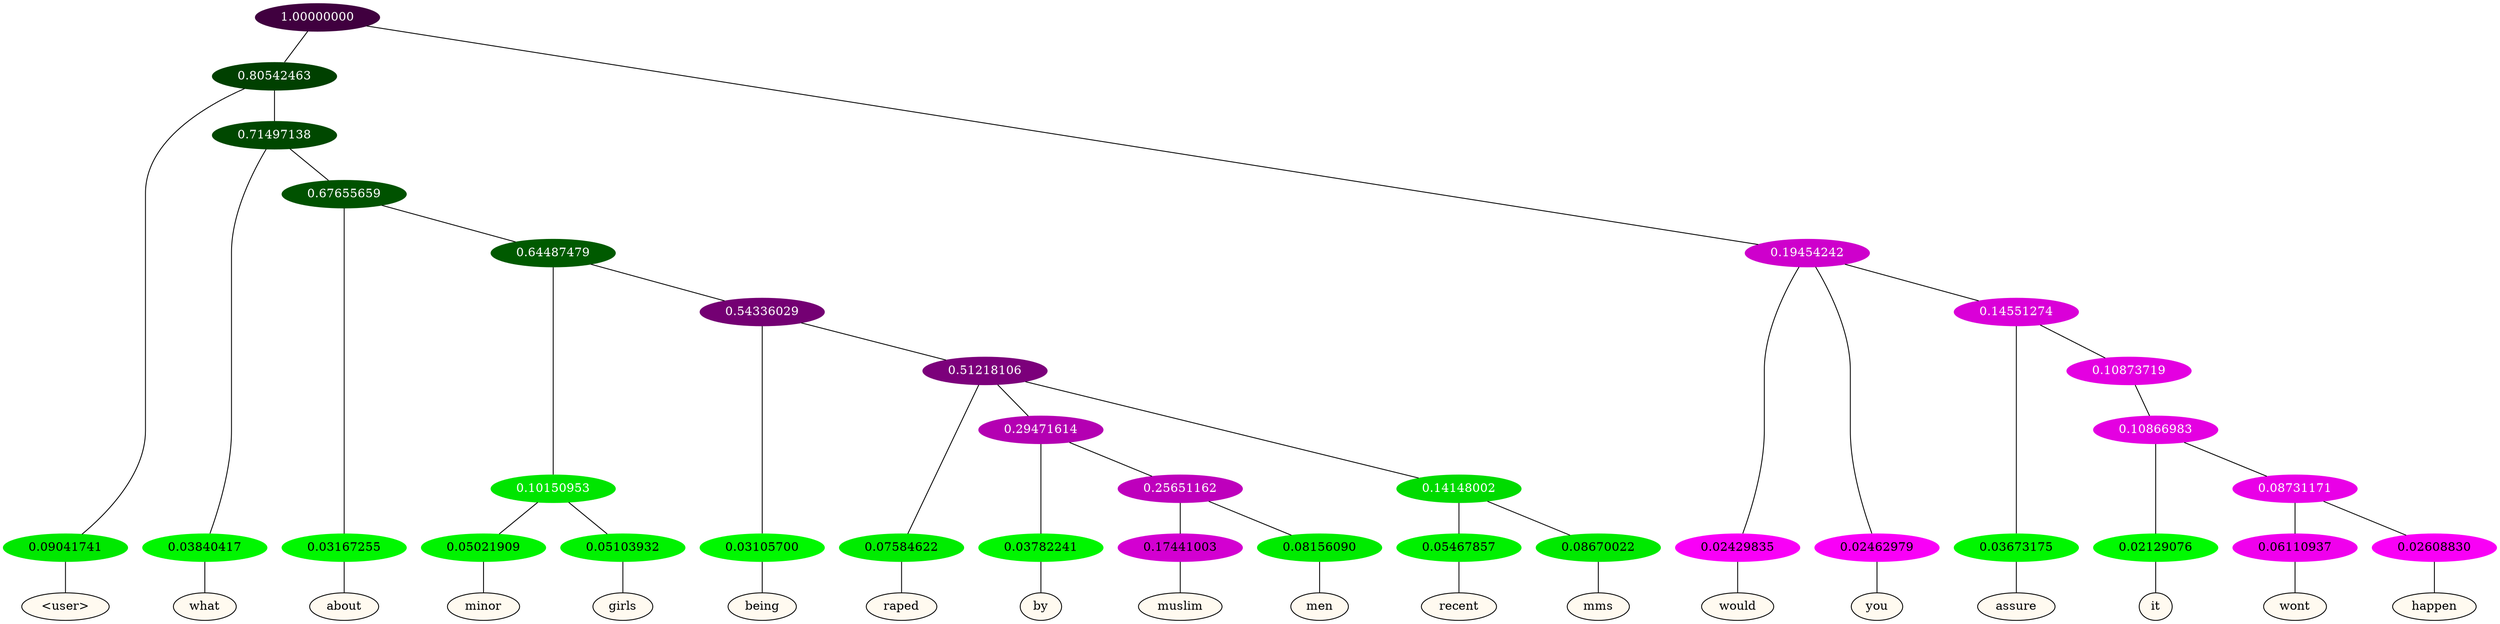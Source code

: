 graph {
	node [format=png height=0.15 nodesep=0.001 ordering=out overlap=prism overlap_scaling=0.01 ranksep=0.001 ratio=0.2 style=filled width=0.15]
	{
		rank=same
		a_w_3 [label="\<user\>" color=black fillcolor=floralwhite style="filled,solid"]
		a_w_8 [label=what color=black fillcolor=floralwhite style="filled,solid"]
		a_w_12 [label=about color=black fillcolor=floralwhite style="filled,solid"]
		a_w_19 [label=minor color=black fillcolor=floralwhite style="filled,solid"]
		a_w_20 [label=girls color=black fillcolor=floralwhite style="filled,solid"]
		a_w_21 [label=being color=black fillcolor=floralwhite style="filled,solid"]
		a_w_25 [label=raped color=black fillcolor=floralwhite style="filled,solid"]
		a_w_28 [label=by color=black fillcolor=floralwhite style="filled,solid"]
		a_w_32 [label=muslim color=black fillcolor=floralwhite style="filled,solid"]
		a_w_33 [label=men color=black fillcolor=floralwhite style="filled,solid"]
		a_w_30 [label=recent color=black fillcolor=floralwhite style="filled,solid"]
		a_w_31 [label=mms color=black fillcolor=floralwhite style="filled,solid"]
		a_w_5 [label=would color=black fillcolor=floralwhite style="filled,solid"]
		a_w_6 [label=you color=black fillcolor=floralwhite style="filled,solid"]
		a_w_10 [label=assure color=black fillcolor=floralwhite style="filled,solid"]
		a_w_17 [label=it color=black fillcolor=floralwhite style="filled,solid"]
		a_w_23 [label=wont color=black fillcolor=floralwhite style="filled,solid"]
		a_w_24 [label=happen color=black fillcolor=floralwhite style="filled,solid"]
	}
	a_n_3 -- a_w_3
	a_n_8 -- a_w_8
	a_n_12 -- a_w_12
	a_n_19 -- a_w_19
	a_n_20 -- a_w_20
	a_n_21 -- a_w_21
	a_n_25 -- a_w_25
	a_n_28 -- a_w_28
	a_n_32 -- a_w_32
	a_n_33 -- a_w_33
	a_n_30 -- a_w_30
	a_n_31 -- a_w_31
	a_n_5 -- a_w_5
	a_n_6 -- a_w_6
	a_n_10 -- a_w_10
	a_n_17 -- a_w_17
	a_n_23 -- a_w_23
	a_n_24 -- a_w_24
	{
		rank=same
		a_n_3 [label=0.09041741 color="0.334 1.000 0.910" fontcolor=black]
		a_n_8 [label=0.03840417 color="0.334 1.000 0.962" fontcolor=black]
		a_n_12 [label=0.03167255 color="0.334 1.000 0.968" fontcolor=black]
		a_n_19 [label=0.05021909 color="0.334 1.000 0.950" fontcolor=black]
		a_n_20 [label=0.05103932 color="0.334 1.000 0.949" fontcolor=black]
		a_n_21 [label=0.03105700 color="0.334 1.000 0.969" fontcolor=black]
		a_n_25 [label=0.07584622 color="0.334 1.000 0.924" fontcolor=black]
		a_n_28 [label=0.03782241 color="0.334 1.000 0.962" fontcolor=black]
		a_n_32 [label=0.17441003 color="0.835 1.000 0.826" fontcolor=black]
		a_n_33 [label=0.08156090 color="0.334 1.000 0.918" fontcolor=black]
		a_n_30 [label=0.05467857 color="0.334 1.000 0.945" fontcolor=black]
		a_n_31 [label=0.08670022 color="0.334 1.000 0.913" fontcolor=black]
		a_n_5 [label=0.02429835 color="0.835 1.000 0.976" fontcolor=black]
		a_n_6 [label=0.02462979 color="0.835 1.000 0.975" fontcolor=black]
		a_n_10 [label=0.03673175 color="0.334 1.000 0.963" fontcolor=black]
		a_n_17 [label=0.02129076 color="0.334 1.000 0.979" fontcolor=black]
		a_n_23 [label=0.06110937 color="0.835 1.000 0.939" fontcolor=black]
		a_n_24 [label=0.02608830 color="0.835 1.000 0.974" fontcolor=black]
	}
	a_n_0 [label=1.00000000 color="0.835 1.000 0.250" fontcolor=grey99]
	a_n_1 [label=0.80542463 color="0.334 1.000 0.250" fontcolor=grey99]
	a_n_0 -- a_n_1
	a_n_2 [label=0.19454242 color="0.835 1.000 0.805" fontcolor=grey99]
	a_n_0 -- a_n_2
	a_n_1 -- a_n_3
	a_n_4 [label=0.71497138 color="0.334 1.000 0.285" fontcolor=grey99]
	a_n_1 -- a_n_4
	a_n_2 -- a_n_5
	a_n_2 -- a_n_6
	a_n_7 [label=0.14551274 color="0.835 1.000 0.854" fontcolor=grey99]
	a_n_2 -- a_n_7
	a_n_4 -- a_n_8
	a_n_9 [label=0.67655659 color="0.334 1.000 0.323" fontcolor=grey99]
	a_n_4 -- a_n_9
	a_n_7 -- a_n_10
	a_n_11 [label=0.10873719 color="0.835 1.000 0.891" fontcolor=grey99]
	a_n_7 -- a_n_11
	a_n_9 -- a_n_12
	a_n_13 [label=0.64487479 color="0.334 1.000 0.355" fontcolor=grey99]
	a_n_9 -- a_n_13
	a_n_14 [label=0.10866983 color="0.835 1.000 0.891" fontcolor=grey99]
	a_n_11 -- a_n_14
	a_n_15 [label=0.10150953 color="0.334 1.000 0.898" fontcolor=grey99]
	a_n_13 -- a_n_15
	a_n_16 [label=0.54336029 color="0.835 1.000 0.457" fontcolor=grey99]
	a_n_13 -- a_n_16
	a_n_14 -- a_n_17
	a_n_18 [label=0.08731171 color="0.835 1.000 0.913" fontcolor=grey99]
	a_n_14 -- a_n_18
	a_n_15 -- a_n_19
	a_n_15 -- a_n_20
	a_n_16 -- a_n_21
	a_n_22 [label=0.51218106 color="0.835 1.000 0.488" fontcolor=grey99]
	a_n_16 -- a_n_22
	a_n_18 -- a_n_23
	a_n_18 -- a_n_24
	a_n_22 -- a_n_25
	a_n_26 [label=0.29471614 color="0.835 1.000 0.705" fontcolor=grey99]
	a_n_22 -- a_n_26
	a_n_27 [label=0.14148002 color="0.334 1.000 0.859" fontcolor=grey99]
	a_n_22 -- a_n_27
	a_n_26 -- a_n_28
	a_n_29 [label=0.25651162 color="0.835 1.000 0.743" fontcolor=grey99]
	a_n_26 -- a_n_29
	a_n_27 -- a_n_30
	a_n_27 -- a_n_31
	a_n_29 -- a_n_32
	a_n_29 -- a_n_33
}
